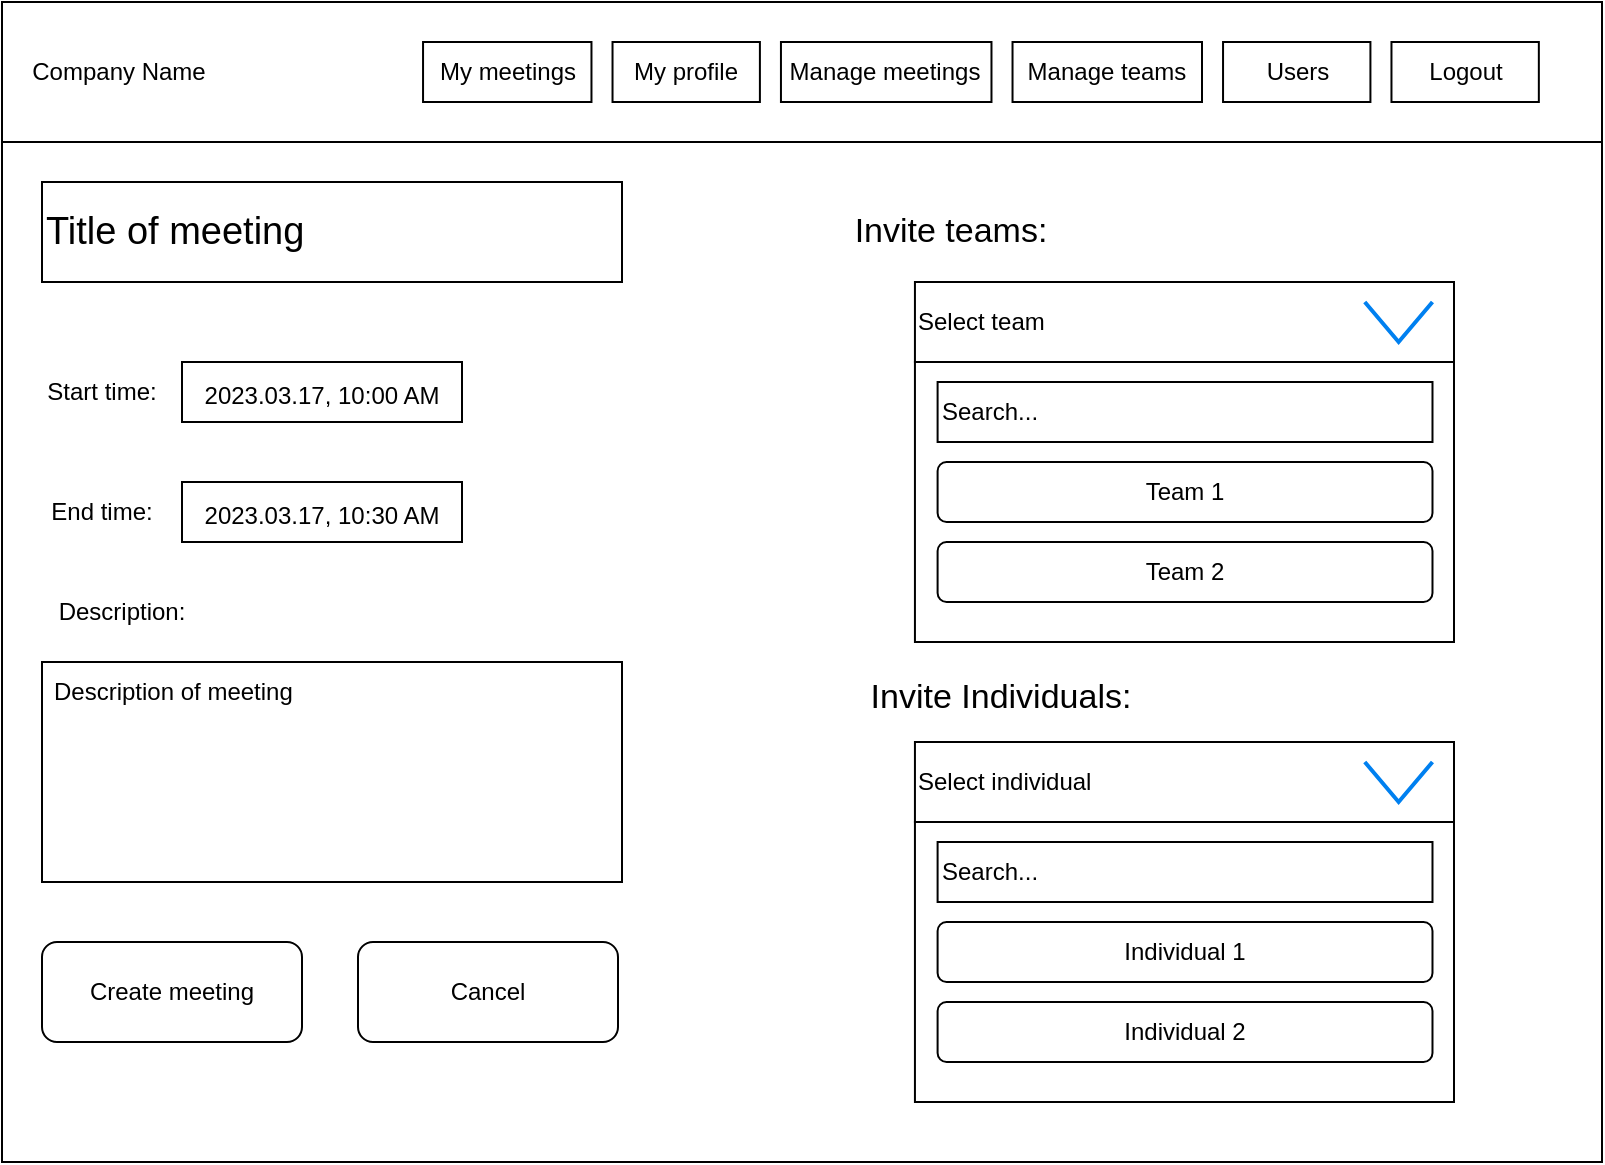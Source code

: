<mxfile version="20.8.16" type="device"><diagram name="1 oldal" id="-8jQbtlqJjxkKPciN_-K"><mxGraphModel dx="1877" dy="621" grid="1" gridSize="10" guides="1" tooltips="1" connect="1" arrows="1" fold="1" page="1" pageScale="1" pageWidth="827" pageHeight="1169" math="0" shadow="0"><root><mxCell id="0"/><mxCell id="1" parent="0"/><mxCell id="KQIkjE1u6ULMJzEZ5w5I-10" value="" style="rounded=0;whiteSpace=wrap;html=1;" vertex="1" parent="1"><mxGeometry x="-10" y="10" width="800" height="580" as="geometry"/></mxCell><mxCell id="KQIkjE1u6ULMJzEZ5w5I-2" value="" style="rounded=0;whiteSpace=wrap;html=1;" vertex="1" parent="1"><mxGeometry x="-10" y="10" width="800" height="70" as="geometry"/></mxCell><mxCell id="KQIkjE1u6ULMJzEZ5w5I-3" value="Company Name" style="text;html=1;strokeColor=none;fillColor=none;align=center;verticalAlign=middle;whiteSpace=wrap;rounded=0;" vertex="1" parent="1"><mxGeometry x="0.526" y="30" width="94.737" height="30" as="geometry"/></mxCell><mxCell id="KQIkjE1u6ULMJzEZ5w5I-4" value="Logout" style="rounded=0;whiteSpace=wrap;html=1;" vertex="1" parent="1"><mxGeometry x="684.737" y="30" width="73.684" height="30" as="geometry"/></mxCell><mxCell id="KQIkjE1u6ULMJzEZ5w5I-5" value="Users" style="rounded=0;whiteSpace=wrap;html=1;" vertex="1" parent="1"><mxGeometry x="600.526" y="30" width="73.684" height="30" as="geometry"/></mxCell><mxCell id="KQIkjE1u6ULMJzEZ5w5I-6" value="Manage teams" style="rounded=0;whiteSpace=wrap;html=1;" vertex="1" parent="1"><mxGeometry x="495.263" y="30" width="94.737" height="30" as="geometry"/></mxCell><mxCell id="KQIkjE1u6ULMJzEZ5w5I-7" value="Manage meetings" style="rounded=0;whiteSpace=wrap;html=1;" vertex="1" parent="1"><mxGeometry x="379.474" y="30" width="105.263" height="30" as="geometry"/></mxCell><mxCell id="KQIkjE1u6ULMJzEZ5w5I-8" value="My profile" style="rounded=0;whiteSpace=wrap;html=1;" vertex="1" parent="1"><mxGeometry x="295.263" y="30" width="73.684" height="30" as="geometry"/></mxCell><mxCell id="KQIkjE1u6ULMJzEZ5w5I-9" value="My meetings" style="rounded=0;whiteSpace=wrap;html=1;" vertex="1" parent="1"><mxGeometry x="200.526" y="30" width="84.211" height="30" as="geometry"/></mxCell><mxCell id="KQIkjE1u6ULMJzEZ5w5I-11" value="&lt;font style=&quot;font-size: 19px;&quot;&gt;Title of meeting&lt;/font&gt;" style="rounded=0;whiteSpace=wrap;html=1;align=left;" vertex="1" parent="1"><mxGeometry x="10" y="100" width="290" height="50" as="geometry"/></mxCell><mxCell id="KQIkjE1u6ULMJzEZ5w5I-15" value="Start time:" style="text;html=1;strokeColor=none;fillColor=none;align=center;verticalAlign=middle;whiteSpace=wrap;rounded=0;" vertex="1" parent="1"><mxGeometry x="10" y="190" width="60" height="30" as="geometry"/></mxCell><mxCell id="KQIkjE1u6ULMJzEZ5w5I-16" value="End time:" style="text;html=1;strokeColor=none;fillColor=none;align=center;verticalAlign=middle;whiteSpace=wrap;rounded=0;" vertex="1" parent="1"><mxGeometry x="10" y="250" width="60" height="30" as="geometry"/></mxCell><mxCell id="KQIkjE1u6ULMJzEZ5w5I-17" value="Description:" style="text;html=1;strokeColor=none;fillColor=none;align=center;verticalAlign=middle;whiteSpace=wrap;rounded=0;" vertex="1" parent="1"><mxGeometry x="10" y="300" width="80" height="30" as="geometry"/></mxCell><mxCell id="KQIkjE1u6ULMJzEZ5w5I-18" value="&lt;font style=&quot;font-size: 12px;&quot;&gt;2023.03.17, 10:00 AM&lt;/font&gt;" style="rounded=0;whiteSpace=wrap;html=1;fontSize=19;" vertex="1" parent="1"><mxGeometry x="80" y="190" width="140" height="30" as="geometry"/></mxCell><mxCell id="KQIkjE1u6ULMJzEZ5w5I-19" value="&lt;font style=&quot;font-size: 12px;&quot;&gt;2023.03.17, 10:30 AM&lt;/font&gt;" style="rounded=0;whiteSpace=wrap;html=1;fontSize=19;" vertex="1" parent="1"><mxGeometry x="80" y="250" width="140" height="30" as="geometry"/></mxCell><mxCell id="KQIkjE1u6ULMJzEZ5w5I-20" value="" style="rounded=0;whiteSpace=wrap;html=1;fontSize=12;align=left;labelPosition=center;verticalLabelPosition=middle;verticalAlign=middle;" vertex="1" parent="1"><mxGeometry x="10" y="340" width="290" height="110" as="geometry"/></mxCell><mxCell id="KQIkjE1u6ULMJzEZ5w5I-21" value="Description of meeting" style="text;html=1;strokeColor=none;fillColor=none;align=left;verticalAlign=middle;whiteSpace=wrap;rounded=0;fontSize=12;" vertex="1" parent="1"><mxGeometry x="14" y="340" width="160" height="30" as="geometry"/></mxCell><mxCell id="KQIkjE1u6ULMJzEZ5w5I-22" value="Create meeting" style="rounded=1;whiteSpace=wrap;html=1;fontSize=12;" vertex="1" parent="1"><mxGeometry x="10" y="480" width="130" height="50" as="geometry"/></mxCell><mxCell id="KQIkjE1u6ULMJzEZ5w5I-23" value="Cancel" style="rounded=1;whiteSpace=wrap;html=1;fontSize=12;" vertex="1" parent="1"><mxGeometry x="168" y="480" width="130" height="50" as="geometry"/></mxCell><mxCell id="KQIkjE1u6ULMJzEZ5w5I-25" value="Invite teams:" style="text;html=1;strokeColor=none;fillColor=none;align=center;verticalAlign=middle;whiteSpace=wrap;rounded=0;fontSize=17;" vertex="1" parent="1"><mxGeometry x="414" y="110" width="101.05" height="30" as="geometry"/></mxCell><mxCell id="KQIkjE1u6ULMJzEZ5w5I-27" value="" style="rounded=0;whiteSpace=wrap;html=1;fontSize=12;" vertex="1" parent="1"><mxGeometry x="580" y="150" width="50" height="40" as="geometry"/></mxCell><mxCell id="KQIkjE1u6ULMJzEZ5w5I-34" value="" style="group" vertex="1" connectable="0" parent="1"><mxGeometry x="446.47" y="150" width="269.53" height="180" as="geometry"/></mxCell><mxCell id="KQIkjE1u6ULMJzEZ5w5I-26" value="Select team" style="rounded=0;whiteSpace=wrap;html=1;fontSize=12;align=left;" vertex="1" parent="KQIkjE1u6ULMJzEZ5w5I-34"><mxGeometry width="269.53" height="40" as="geometry"/></mxCell><mxCell id="KQIkjE1u6ULMJzEZ5w5I-28" value="" style="html=1;verticalLabelPosition=bottom;labelBackgroundColor=#ffffff;verticalAlign=top;shadow=0;dashed=0;strokeWidth=2;shape=mxgraph.ios7.misc.down;strokeColor=#0080f0;fontSize=12;" vertex="1" parent="KQIkjE1u6ULMJzEZ5w5I-34"><mxGeometry x="224.915" y="10" width="33.857" height="20" as="geometry"/></mxCell><mxCell id="KQIkjE1u6ULMJzEZ5w5I-29" value="" style="rounded=0;whiteSpace=wrap;html=1;fontSize=12;" vertex="1" parent="KQIkjE1u6ULMJzEZ5w5I-34"><mxGeometry y="40" width="269.53" height="140" as="geometry"/></mxCell><mxCell id="KQIkjE1u6ULMJzEZ5w5I-30" value="Search..." style="rounded=0;whiteSpace=wrap;html=1;fontSize=12;align=left;" vertex="1" parent="KQIkjE1u6ULMJzEZ5w5I-34"><mxGeometry x="11.329" y="50" width="247.443" height="30" as="geometry"/></mxCell><mxCell id="KQIkjE1u6ULMJzEZ5w5I-32" value="Team 1" style="rounded=1;whiteSpace=wrap;html=1;fontSize=12;" vertex="1" parent="KQIkjE1u6ULMJzEZ5w5I-34"><mxGeometry x="11.329" y="90" width="247.443" height="30" as="geometry"/></mxCell><mxCell id="KQIkjE1u6ULMJzEZ5w5I-33" value="Team 2" style="rounded=1;whiteSpace=wrap;html=1;fontSize=12;" vertex="1" parent="KQIkjE1u6ULMJzEZ5w5I-34"><mxGeometry x="11.329" y="130" width="247.443" height="30" as="geometry"/></mxCell><mxCell id="KQIkjE1u6ULMJzEZ5w5I-35" value="Invite Individuals:" style="text;html=1;strokeColor=none;fillColor=none;align=center;verticalAlign=middle;whiteSpace=wrap;rounded=0;fontSize=17;" vertex="1" parent="1"><mxGeometry x="418.95" y="343" width="141.05" height="30" as="geometry"/></mxCell><mxCell id="KQIkjE1u6ULMJzEZ5w5I-36" value="" style="group" vertex="1" connectable="0" parent="1"><mxGeometry x="446.47" y="380" width="269.53" height="180" as="geometry"/></mxCell><mxCell id="KQIkjE1u6ULMJzEZ5w5I-37" value="Select individual" style="rounded=0;whiteSpace=wrap;html=1;fontSize=12;align=left;" vertex="1" parent="KQIkjE1u6ULMJzEZ5w5I-36"><mxGeometry width="269.53" height="40" as="geometry"/></mxCell><mxCell id="KQIkjE1u6ULMJzEZ5w5I-38" value="" style="html=1;verticalLabelPosition=bottom;labelBackgroundColor=#ffffff;verticalAlign=top;shadow=0;dashed=0;strokeWidth=2;shape=mxgraph.ios7.misc.down;strokeColor=#0080f0;fontSize=12;" vertex="1" parent="KQIkjE1u6ULMJzEZ5w5I-36"><mxGeometry x="224.915" y="10" width="33.857" height="20" as="geometry"/></mxCell><mxCell id="KQIkjE1u6ULMJzEZ5w5I-39" value="" style="rounded=0;whiteSpace=wrap;html=1;fontSize=12;" vertex="1" parent="KQIkjE1u6ULMJzEZ5w5I-36"><mxGeometry y="40" width="269.53" height="140" as="geometry"/></mxCell><mxCell id="KQIkjE1u6ULMJzEZ5w5I-40" value="Search..." style="rounded=0;whiteSpace=wrap;html=1;fontSize=12;align=left;" vertex="1" parent="KQIkjE1u6ULMJzEZ5w5I-36"><mxGeometry x="11.329" y="50" width="247.443" height="30" as="geometry"/></mxCell><mxCell id="KQIkjE1u6ULMJzEZ5w5I-41" value="Individual 1" style="rounded=1;whiteSpace=wrap;html=1;fontSize=12;" vertex="1" parent="KQIkjE1u6ULMJzEZ5w5I-36"><mxGeometry x="11.329" y="90" width="247.443" height="30" as="geometry"/></mxCell><mxCell id="KQIkjE1u6ULMJzEZ5w5I-42" value="Individual 2" style="rounded=1;whiteSpace=wrap;html=1;fontSize=12;" vertex="1" parent="KQIkjE1u6ULMJzEZ5w5I-36"><mxGeometry x="11.329" y="130" width="247.443" height="30" as="geometry"/></mxCell></root></mxGraphModel></diagram></mxfile>